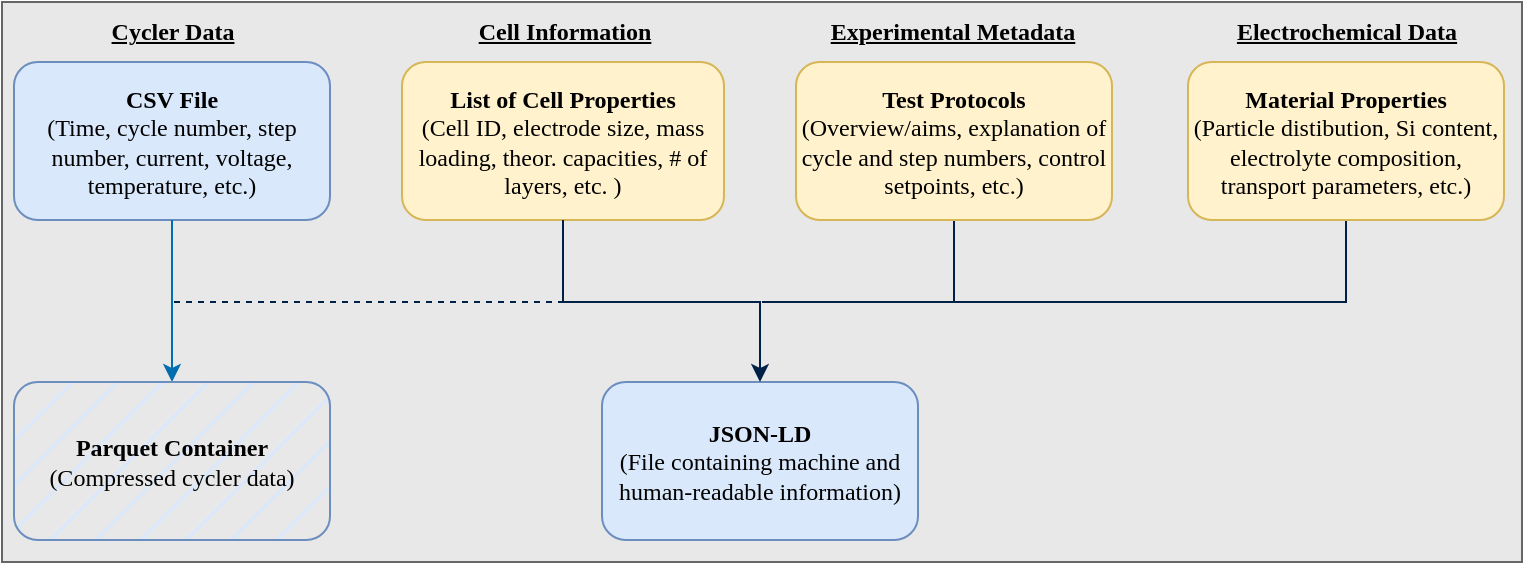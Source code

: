 <mxfile version="21.3.7" type="device">
  <diagram name="Page-1" id="TEoT009e3m1u3qDUiBox">
    <mxGraphModel dx="863" dy="512" grid="1" gridSize="10" guides="1" tooltips="1" connect="1" arrows="1" fold="1" page="1" pageScale="1" pageWidth="827" pageHeight="1169" math="0" shadow="0">
      <root>
        <mxCell id="0" />
        <mxCell id="1" parent="0" />
        <mxCell id="VMRn8pNpVm9z5YRv-981-1" value="" style="rounded=0;whiteSpace=wrap;html=1;fillColor=#E8E8E8;strokeColor=#666666;fontColor=#333333;" parent="1" vertex="1">
          <mxGeometry x="40" y="280" width="760" height="280" as="geometry" />
        </mxCell>
        <mxCell id="9MjjmHNh4XLL2jcoOhp--7" style="edgeStyle=orthogonalEdgeStyle;rounded=0;orthogonalLoop=1;jettySize=auto;html=1;fontColor=#000000;exitX=0.5;exitY=1;exitDx=0;exitDy=0;strokeColor=#002147;dashed=1;endArrow=none;endFill=0;" parent="1" source="9MjjmHNh4XLL2jcoOhp--1" edge="1">
          <mxGeometry relative="1" as="geometry">
            <Array as="points">
              <mxPoint x="125" y="430" />
              <mxPoint x="419" y="430" />
            </Array>
            <mxPoint x="320" y="430" as="targetPoint" />
          </mxGeometry>
        </mxCell>
        <mxCell id="9MjjmHNh4XLL2jcoOhp--1" value="&lt;div&gt;&lt;font face=&quot;Garamond&quot;&gt;&lt;b&gt;CSV File&lt;/b&gt;&lt;/font&gt;&lt;/div&gt;&lt;div&gt;&lt;font face=&quot;Garamond&quot;&gt;(Time, cycle number, step number, current, voltage, temperature, etc.)&lt;br&gt;&lt;/font&gt;&lt;/div&gt;" style="rounded=1;whiteSpace=wrap;html=1;aspect=fixed;fillColor=#dae8fc;strokeColor=#6c8ebf;fontColor=#000000;" parent="1" vertex="1">
          <mxGeometry x="46" y="310" width="158" height="79" as="geometry" />
        </mxCell>
        <mxCell id="9MjjmHNh4XLL2jcoOhp--2" value="&lt;div&gt;&lt;font face=&quot;Garamond&quot;&gt;&lt;b&gt;List of Cell Properties&lt;/b&gt;&lt;br&gt;&lt;/font&gt;&lt;/div&gt;&lt;div&gt;&lt;font face=&quot;Garamond&quot;&gt;(Cell ID, electrode size, mass loading, theor. capacities, # of layers, etc. )&lt;br&gt;&lt;/font&gt;&lt;/div&gt;" style="rounded=1;whiteSpace=wrap;html=1;fillColor=#fff2cc;strokeColor=#d6b656;fontColor=#000000;" parent="1" vertex="1">
          <mxGeometry x="240" y="310" width="161" height="79" as="geometry" />
        </mxCell>
        <mxCell id="9MjjmHNh4XLL2jcoOhp--15" style="edgeStyle=orthogonalEdgeStyle;rounded=0;orthogonalLoop=1;jettySize=auto;html=1;endArrow=none;endFill=0;fontColor=#000000;strokeColor=#002147;" parent="1" source="9MjjmHNh4XLL2jcoOhp--3" edge="1">
          <mxGeometry relative="1" as="geometry">
            <mxPoint x="516" y="430" as="targetPoint" />
          </mxGeometry>
        </mxCell>
        <mxCell id="9MjjmHNh4XLL2jcoOhp--3" value="&lt;div&gt;&lt;font face=&quot;Garamond&quot;&gt;&lt;b&gt;Test Protocols&lt;/b&gt;&lt;/font&gt;&lt;/div&gt;&lt;div&gt;&lt;font face=&quot;Garamond&quot;&gt;(Overview/aims, explanation of cycle and step numbers, control setpoints, etc.)&lt;b&gt;&lt;br&gt;&lt;/b&gt;&lt;/font&gt;&lt;/div&gt;" style="rounded=1;whiteSpace=wrap;html=1;aspect=fixed;fillColor=#fff2cc;strokeColor=#d6b656;fontColor=#000000;" parent="1" vertex="1">
          <mxGeometry x="437" y="310" width="158" height="79" as="geometry" />
        </mxCell>
        <mxCell id="9MjjmHNh4XLL2jcoOhp--14" style="edgeStyle=orthogonalEdgeStyle;rounded=0;orthogonalLoop=1;jettySize=auto;html=1;endArrow=none;endFill=0;fontColor=#000000;strokeColor=#002147;" parent="1" source="9MjjmHNh4XLL2jcoOhp--4" edge="1">
          <mxGeometry relative="1" as="geometry">
            <mxPoint x="420" y="430" as="targetPoint" />
            <Array as="points">
              <mxPoint x="712" y="430" />
            </Array>
          </mxGeometry>
        </mxCell>
        <mxCell id="9MjjmHNh4XLL2jcoOhp--4" value="&lt;div&gt;&lt;font face=&quot;Garamond&quot;&gt;&lt;b&gt;Material Properties&lt;/b&gt;&lt;/font&gt;&lt;/div&gt;&lt;div&gt;&lt;font face=&quot;Garamond&quot;&gt;(Particle distibution, Si content, electrolyte composition, transport parameters, etc.)&lt;br&gt;&lt;/font&gt;&lt;/div&gt;" style="rounded=1;whiteSpace=wrap;html=1;aspect=fixed;fillColor=#fff2cc;strokeColor=#d6b656;fontColor=#000000;" parent="1" vertex="1">
          <mxGeometry x="633" y="310" width="158" height="79" as="geometry" />
        </mxCell>
        <mxCell id="9MjjmHNh4XLL2jcoOhp--5" value="&lt;div&gt;&lt;font face=&quot;Garamond&quot;&gt;&lt;b&gt;JSON-LD&lt;/b&gt;&lt;/font&gt;&lt;/div&gt;&lt;div&gt;&lt;font face=&quot;Garamond&quot;&gt;(File containing machine and human-readable information)&lt;br&gt;&lt;/font&gt;&lt;/div&gt;" style="rounded=1;whiteSpace=wrap;html=1;aspect=fixed;fillColor=#dae8fc;strokeColor=#6c8ebf;fontColor=#000000;" parent="1" vertex="1">
          <mxGeometry x="340" y="470" width="158" height="79" as="geometry" />
        </mxCell>
        <mxCell id="9MjjmHNh4XLL2jcoOhp--16" value="&lt;u&gt;&lt;font face=&quot;Garamond&quot;&gt;&lt;b&gt;Cycler Data&lt;/b&gt;&lt;br&gt;&lt;/font&gt;&lt;/u&gt;" style="text;html=1;align=center;verticalAlign=middle;resizable=0;points=[];autosize=1;strokeColor=none;fillColor=none;fontColor=#000000;" parent="1" vertex="1">
          <mxGeometry x="80" y="280" width="90" height="30" as="geometry" />
        </mxCell>
        <mxCell id="9MjjmHNh4XLL2jcoOhp--17" value="&lt;font face=&quot;Garamond&quot;&gt;&lt;u&gt;&lt;b&gt;Cell Information&lt;br&gt;&lt;/b&gt;&lt;/u&gt;&lt;/font&gt;" style="text;html=1;align=center;verticalAlign=middle;resizable=0;points=[];autosize=1;strokeColor=none;fillColor=none;fontColor=#000000;" parent="1" vertex="1">
          <mxGeometry x="265.5" y="280" width="110" height="30" as="geometry" />
        </mxCell>
        <mxCell id="9MjjmHNh4XLL2jcoOhp--18" value="&lt;font face=&quot;Garamond&quot;&gt;&lt;u&gt;&lt;b&gt;Experimental Metadata&lt;br&gt;&lt;/b&gt;&lt;/u&gt;&lt;/font&gt;" style="text;html=1;align=center;verticalAlign=middle;resizable=0;points=[];autosize=1;strokeColor=none;fillColor=none;fontColor=#000000;" parent="1" vertex="1">
          <mxGeometry x="440" y="280" width="150" height="30" as="geometry" />
        </mxCell>
        <mxCell id="9MjjmHNh4XLL2jcoOhp--19" value="&lt;font face=&quot;Garamond&quot;&gt;&lt;u&gt;&lt;b&gt;Electrochemical Data&lt;br&gt;&lt;/b&gt;&lt;/u&gt;&lt;/font&gt;" style="text;html=1;align=center;verticalAlign=middle;resizable=0;points=[];autosize=1;strokeColor=none;fillColor=none;fontColor=#000000;" parent="1" vertex="1">
          <mxGeometry x="647" y="280" width="130" height="30" as="geometry" />
        </mxCell>
        <mxCell id="9MjjmHNh4XLL2jcoOhp--22" style="edgeStyle=orthogonalEdgeStyle;rounded=0;orthogonalLoop=1;jettySize=auto;html=1;startArrow=classic;startFill=1;endArrow=none;endFill=0;fillColor=#1ba1e2;strokeColor=#006EAF;fontColor=#000000;entryX=0.5;entryY=1;entryDx=0;entryDy=0;" parent="1" source="9MjjmHNh4XLL2jcoOhp--20" target="9MjjmHNh4XLL2jcoOhp--1" edge="1">
          <mxGeometry relative="1" as="geometry">
            <mxPoint x="310" y="430" as="targetPoint" />
          </mxGeometry>
        </mxCell>
        <mxCell id="9MjjmHNh4XLL2jcoOhp--20" value="&lt;font face=&quot;Garamond&quot;&gt;&lt;b&gt;Parquet Container&lt;br&gt;&lt;/b&gt;&lt;/font&gt;&lt;div&gt;&lt;font face=&quot;Garamond&quot;&gt;(Compressed cycler data)&lt;br&gt;&lt;/font&gt;&lt;/div&gt;" style="rounded=1;whiteSpace=wrap;html=1;aspect=fixed;fillColor=#dae8fc;strokeColor=#6c8ebf;fillStyle=hatch;fontColor=#000000;" parent="1" vertex="1">
          <mxGeometry x="46" y="470" width="158" height="79" as="geometry" />
        </mxCell>
        <mxCell id="VMRn8pNpVm9z5YRv-981-4" style="edgeStyle=orthogonalEdgeStyle;rounded=0;orthogonalLoop=1;jettySize=auto;html=1;endArrow=classic;endFill=1;fontColor=#000000;exitX=0.5;exitY=1;exitDx=0;exitDy=0;strokeColor=#002147;entryX=0.5;entryY=0;entryDx=0;entryDy=0;" parent="1" source="9MjjmHNh4XLL2jcoOhp--2" edge="1" target="9MjjmHNh4XLL2jcoOhp--5">
          <mxGeometry relative="1" as="geometry">
            <mxPoint x="320" y="430" as="targetPoint" />
            <mxPoint x="526" y="399" as="sourcePoint" />
            <Array as="points">
              <mxPoint x="320" y="430" />
              <mxPoint x="419" y="430" />
            </Array>
          </mxGeometry>
        </mxCell>
      </root>
    </mxGraphModel>
  </diagram>
</mxfile>
